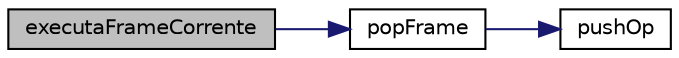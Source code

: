digraph "executaFrameCorrente"
{
 // INTERACTIVE_SVG=YES
  edge [fontname="Helvetica",fontsize="10",labelfontname="Helvetica",labelfontsize="10"];
  node [fontname="Helvetica",fontsize="10",shape=record];
  rankdir="LR";
  Node275 [label="executaFrameCorrente",height=0.2,width=0.4,color="black", fillcolor="grey75", style="filled", fontcolor="black"];
  Node275 -> Node276 [color="midnightblue",fontsize="10",style="solid"];
  Node276 [label="popFrame",height=0.2,width=0.4,color="black", fillcolor="white", style="filled",URL="$frame_8c.html#aca9cbfa46eaa4e3c07217b16d0c5212e"];
  Node276 -> Node277 [color="midnightblue",fontsize="10",style="solid"];
  Node277 [label="pushOp",height=0.2,width=0.4,color="black", fillcolor="white", style="filled",URL="$frame_8c.html#a50993c39467516396b64a90eb81af0ba"];
}
